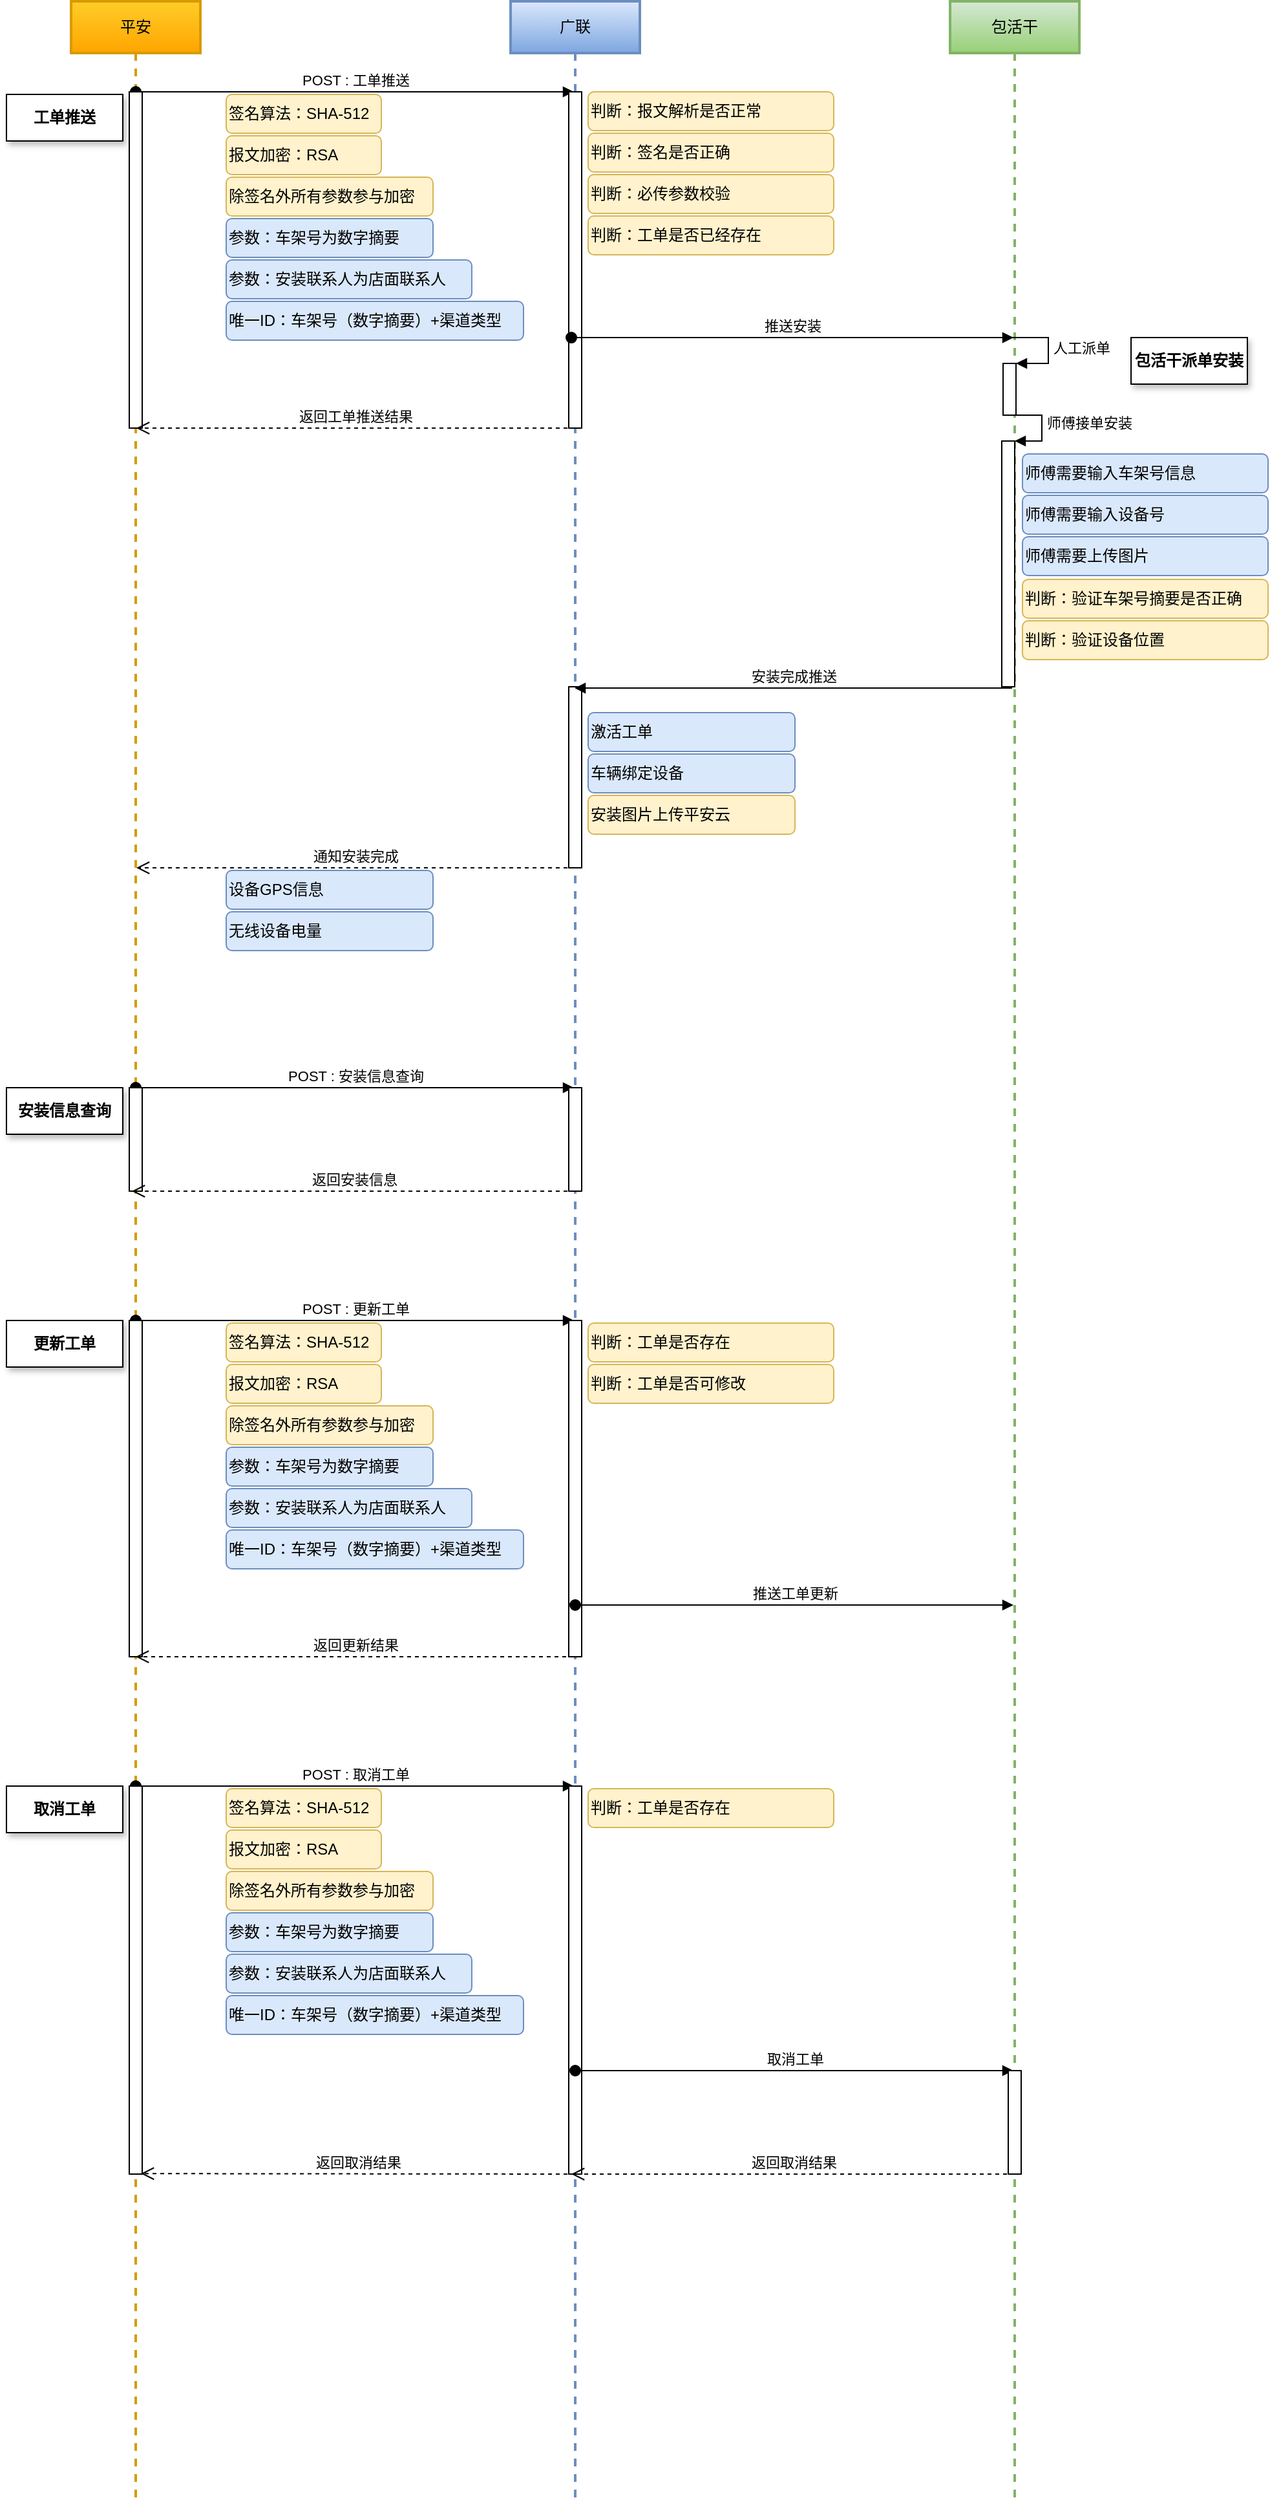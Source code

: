 <mxfile version="14.7.2" type="github">
  <diagram id="0" name="Page-1">
    <mxGraphModel dx="942" dy="572" grid="1" gridSize="10" guides="1" tooltips="1" connect="1" arrows="1" fold="0" page="1" pageScale="1" pageWidth="826" pageHeight="1169" background="none" math="1" shadow="0">
      <root>
        <mxCell id="0" />
        <mxCell id="1" parent="0" />
        <mxCell id="PKEPj2NAEDAo1NqbGAmX-19" value="平安" style="shape=umlLifeline;perimeter=lifelinePerimeter;whiteSpace=wrap;html=1;container=1;collapsible=0;recursiveResize=0;outlineConnect=0;fillColor=#ffcd28;strokeColor=#d79b00;gradientColor=#ffa500;strokeWidth=2;" vertex="1" parent="1">
          <mxGeometry x="90" y="110" width="100" height="1930" as="geometry" />
        </mxCell>
        <mxCell id="PKEPj2NAEDAo1NqbGAmX-24" value="POST : 工单推送" style="html=1;verticalAlign=bottom;startArrow=oval;startFill=1;endArrow=block;startSize=8;" edge="1" parent="PKEPj2NAEDAo1NqbGAmX-19" target="PKEPj2NAEDAo1NqbGAmX-22">
          <mxGeometry width="60" relative="1" as="geometry">
            <mxPoint x="50" y="70" as="sourcePoint" />
            <mxPoint x="110" y="70" as="targetPoint" />
          </mxGeometry>
        </mxCell>
        <mxCell id="PKEPj2NAEDAo1NqbGAmX-74" value="POST : 安装信息查询" style="html=1;verticalAlign=bottom;startArrow=oval;startFill=1;endArrow=block;startSize=8;" edge="1" parent="PKEPj2NAEDAo1NqbGAmX-19">
          <mxGeometry width="60" relative="1" as="geometry">
            <mxPoint x="50" y="840" as="sourcePoint" />
            <mxPoint x="389" y="840" as="targetPoint" />
          </mxGeometry>
        </mxCell>
        <mxCell id="PKEPj2NAEDAo1NqbGAmX-77" value="POST : 更新工单" style="html=1;verticalAlign=bottom;startArrow=oval;startFill=1;endArrow=block;startSize=8;" edge="1" parent="PKEPj2NAEDAo1NqbGAmX-19">
          <mxGeometry width="60" relative="1" as="geometry">
            <mxPoint x="50" y="1020" as="sourcePoint" />
            <mxPoint x="389" y="1020" as="targetPoint" />
          </mxGeometry>
        </mxCell>
        <mxCell id="PKEPj2NAEDAo1NqbGAmX-92" value="POST : 取消工单" style="html=1;verticalAlign=bottom;startArrow=oval;startFill=1;endArrow=block;startSize=8;" edge="1" parent="PKEPj2NAEDAo1NqbGAmX-19">
          <mxGeometry width="60" relative="1" as="geometry">
            <mxPoint x="50" y="1380" as="sourcePoint" />
            <mxPoint x="389" y="1380" as="targetPoint" />
          </mxGeometry>
        </mxCell>
        <mxCell id="PKEPj2NAEDAo1NqbGAmX-105" value="" style="html=1;points=[];perimeter=orthogonalPerimeter;shadow=0;strokeWidth=1;align=center;" vertex="1" parent="PKEPj2NAEDAo1NqbGAmX-19">
          <mxGeometry x="45" y="70" width="10" height="260" as="geometry" />
        </mxCell>
        <mxCell id="PKEPj2NAEDAo1NqbGAmX-106" value="" style="html=1;points=[];perimeter=orthogonalPerimeter;shadow=0;strokeWidth=1;align=center;" vertex="1" parent="PKEPj2NAEDAo1NqbGAmX-19">
          <mxGeometry x="45" y="840" width="10" height="80" as="geometry" />
        </mxCell>
        <mxCell id="PKEPj2NAEDAo1NqbGAmX-107" value="" style="html=1;points=[];perimeter=orthogonalPerimeter;shadow=0;strokeWidth=1;align=center;" vertex="1" parent="PKEPj2NAEDAo1NqbGAmX-19">
          <mxGeometry x="45" y="1020" width="10" height="260" as="geometry" />
        </mxCell>
        <mxCell id="PKEPj2NAEDAo1NqbGAmX-108" value="" style="html=1;points=[];perimeter=orthogonalPerimeter;shadow=0;strokeWidth=1;align=center;" vertex="1" parent="PKEPj2NAEDAo1NqbGAmX-19">
          <mxGeometry x="45" y="1380" width="10" height="300" as="geometry" />
        </mxCell>
        <mxCell id="PKEPj2NAEDAo1NqbGAmX-22" value="广联" style="shape=umlLifeline;perimeter=lifelinePerimeter;whiteSpace=wrap;html=1;container=1;collapsible=0;recursiveResize=0;outlineConnect=0;fillColor=#dae8fc;strokeColor=#6c8ebf;gradientColor=#7ea6e0;strokeWidth=2;" vertex="1" parent="1">
          <mxGeometry x="430" y="110" width="100" height="1930" as="geometry" />
        </mxCell>
        <mxCell id="PKEPj2NAEDAo1NqbGAmX-33" value="" style="html=1;points=[];perimeter=orthogonalPerimeter;align=left;" vertex="1" parent="PKEPj2NAEDAo1NqbGAmX-22">
          <mxGeometry x="45" y="70" width="10" height="260" as="geometry" />
        </mxCell>
        <mxCell id="PKEPj2NAEDAo1NqbGAmX-64" value="" style="html=1;points=[];perimeter=orthogonalPerimeter;align=left;" vertex="1" parent="PKEPj2NAEDAo1NqbGAmX-22">
          <mxGeometry x="45" y="530" width="10" height="140" as="geometry" />
        </mxCell>
        <mxCell id="PKEPj2NAEDAo1NqbGAmX-85" value="" style="html=1;points=[];perimeter=orthogonalPerimeter;shadow=0;strokeWidth=1;align=center;" vertex="1" parent="PKEPj2NAEDAo1NqbGAmX-22">
          <mxGeometry x="45" y="1020" width="10" height="260" as="geometry" />
        </mxCell>
        <mxCell id="PKEPj2NAEDAo1NqbGAmX-89" value="推送工单更新" style="html=1;verticalAlign=bottom;startArrow=oval;startFill=1;endArrow=block;startSize=8;" edge="1" parent="PKEPj2NAEDAo1NqbGAmX-22">
          <mxGeometry width="60" relative="1" as="geometry">
            <mxPoint x="50" y="1240" as="sourcePoint" />
            <mxPoint x="389" y="1240" as="targetPoint" />
          </mxGeometry>
        </mxCell>
        <mxCell id="PKEPj2NAEDAo1NqbGAmX-99" value="" style="html=1;points=[];perimeter=orthogonalPerimeter;shadow=0;strokeWidth=1;align=center;" vertex="1" parent="PKEPj2NAEDAo1NqbGAmX-22">
          <mxGeometry x="45" y="1380" width="10" height="300" as="geometry" />
        </mxCell>
        <mxCell id="PKEPj2NAEDAo1NqbGAmX-101" value="取消工单" style="html=1;verticalAlign=bottom;startArrow=oval;startFill=1;endArrow=block;startSize=8;" edge="1" parent="PKEPj2NAEDAo1NqbGAmX-22">
          <mxGeometry width="60" relative="1" as="geometry">
            <mxPoint x="50" y="1600" as="sourcePoint" />
            <mxPoint x="389" y="1600" as="targetPoint" />
          </mxGeometry>
        </mxCell>
        <mxCell id="PKEPj2NAEDAo1NqbGAmX-23" value="包活干" style="shape=umlLifeline;perimeter=lifelinePerimeter;whiteSpace=wrap;html=1;container=1;collapsible=0;recursiveResize=0;outlineConnect=0;fillColor=#d5e8d4;strokeColor=#82b366;gradientColor=#97d077;strokeWidth=2;" vertex="1" parent="1">
          <mxGeometry x="770" y="110" width="100" height="1930" as="geometry" />
        </mxCell>
        <mxCell id="PKEPj2NAEDAo1NqbGAmX-56" value="" style="html=1;points=[];perimeter=orthogonalPerimeter;align=left;" vertex="1" parent="PKEPj2NAEDAo1NqbGAmX-23">
          <mxGeometry x="40" y="340" width="10" height="190" as="geometry" />
        </mxCell>
        <mxCell id="PKEPj2NAEDAo1NqbGAmX-57" value="师傅接单安装" style="edgeStyle=orthogonalEdgeStyle;html=1;align=left;spacingLeft=2;endArrow=block;rounded=0;entryX=1;entryY=0;" edge="1" target="PKEPj2NAEDAo1NqbGAmX-56" parent="PKEPj2NAEDAo1NqbGAmX-23">
          <mxGeometry relative="1" as="geometry">
            <mxPoint x="41" y="320" as="sourcePoint" />
            <Array as="points">
              <mxPoint x="71" y="320" />
            </Array>
          </mxGeometry>
        </mxCell>
        <mxCell id="PKEPj2NAEDAo1NqbGAmX-102" value="" style="html=1;points=[];perimeter=orthogonalPerimeter;shadow=0;strokeWidth=1;align=center;" vertex="1" parent="PKEPj2NAEDAo1NqbGAmX-23">
          <mxGeometry x="45" y="1600" width="10" height="80" as="geometry" />
        </mxCell>
        <mxCell id="PKEPj2NAEDAo1NqbGAmX-27" value="签名算法：SHA-512" style="rounded=1;whiteSpace=wrap;html=1;fillColor=#fff2cc;strokeColor=#d6b656;align=left;" vertex="1" parent="1">
          <mxGeometry x="210" y="182" width="120" height="30" as="geometry" />
        </mxCell>
        <mxCell id="PKEPj2NAEDAo1NqbGAmX-28" value="报文加密：RSA" style="rounded=1;whiteSpace=wrap;html=1;fillColor=#fff2cc;strokeColor=#d6b656;align=left;" vertex="1" parent="1">
          <mxGeometry x="210" y="214" width="120" height="30" as="geometry" />
        </mxCell>
        <mxCell id="PKEPj2NAEDAo1NqbGAmX-29" value="除签名外所有参数参与加密" style="rounded=1;whiteSpace=wrap;html=1;fillColor=#fff2cc;strokeColor=#d6b656;align=left;" vertex="1" parent="1">
          <mxGeometry x="210" y="246" width="160" height="30" as="geometry" />
        </mxCell>
        <mxCell id="PKEPj2NAEDAo1NqbGAmX-30" value="参数：车架号为数字摘要" style="rounded=1;whiteSpace=wrap;html=1;fillColor=#dae8fc;strokeColor=#6c8ebf;align=left;" vertex="1" parent="1">
          <mxGeometry x="210" y="278" width="160" height="30" as="geometry" />
        </mxCell>
        <mxCell id="PKEPj2NAEDAo1NqbGAmX-31" value="参数：安装联系人为店面联系人" style="rounded=1;whiteSpace=wrap;html=1;fillColor=#dae8fc;strokeColor=#6c8ebf;align=left;" vertex="1" parent="1">
          <mxGeometry x="210" y="310" width="190" height="30" as="geometry" />
        </mxCell>
        <mxCell id="PKEPj2NAEDAo1NqbGAmX-32" value="唯一ID：车架号（数字摘要）+渠道类型" style="rounded=1;whiteSpace=wrap;html=1;fillColor=#dae8fc;strokeColor=#6c8ebf;align=left;" vertex="1" parent="1">
          <mxGeometry x="210" y="342" width="230" height="30" as="geometry" />
        </mxCell>
        <mxCell id="PKEPj2NAEDAo1NqbGAmX-34" value="推送安装" style="html=1;verticalAlign=bottom;startArrow=oval;startFill=1;endArrow=block;startSize=8;exitX=0.2;exitY=0.731;exitDx=0;exitDy=0;exitPerimeter=0;" edge="1" parent="1" source="PKEPj2NAEDAo1NqbGAmX-33" target="PKEPj2NAEDAo1NqbGAmX-23">
          <mxGeometry width="60" relative="1" as="geometry">
            <mxPoint x="480" y="260" as="sourcePoint" />
            <mxPoint x="540" y="260" as="targetPoint" />
          </mxGeometry>
        </mxCell>
        <mxCell id="PKEPj2NAEDAo1NqbGAmX-35" value="返回工单推送结果" style="html=1;verticalAlign=bottom;endArrow=open;dashed=1;endSize=8;" edge="1" parent="1" target="PKEPj2NAEDAo1NqbGAmX-19">
          <mxGeometry relative="1" as="geometry">
            <mxPoint x="480" y="440" as="sourcePoint" />
            <mxPoint x="400" y="440" as="targetPoint" />
          </mxGeometry>
        </mxCell>
        <mxCell id="PKEPj2NAEDAo1NqbGAmX-37" value="判断：报文解析是否正常" style="rounded=1;whiteSpace=wrap;html=1;fillColor=#fff2cc;strokeColor=#d6b656;align=left;" vertex="1" parent="1">
          <mxGeometry x="490" y="180" width="190" height="30" as="geometry" />
        </mxCell>
        <mxCell id="PKEPj2NAEDAo1NqbGAmX-38" value="判断：签名是否正确" style="rounded=1;whiteSpace=wrap;html=1;fillColor=#fff2cc;strokeColor=#d6b656;align=left;" vertex="1" parent="1">
          <mxGeometry x="490" y="212" width="190" height="30" as="geometry" />
        </mxCell>
        <mxCell id="PKEPj2NAEDAo1NqbGAmX-39" value="判断：必传参数校验" style="rounded=1;whiteSpace=wrap;html=1;fillColor=#fff2cc;strokeColor=#d6b656;align=left;" vertex="1" parent="1">
          <mxGeometry x="490" y="244" width="190" height="30" as="geometry" />
        </mxCell>
        <mxCell id="PKEPj2NAEDAo1NqbGAmX-40" value="判断：工单是否已经存在" style="rounded=1;whiteSpace=wrap;html=1;fillColor=#fff2cc;strokeColor=#d6b656;align=left;" vertex="1" parent="1">
          <mxGeometry x="490" y="276" width="190" height="30" as="geometry" />
        </mxCell>
        <mxCell id="PKEPj2NAEDAo1NqbGAmX-52" value="" style="html=1;points=[];perimeter=orthogonalPerimeter;align=left;" vertex="1" parent="1">
          <mxGeometry x="811" y="390" width="10" height="40" as="geometry" />
        </mxCell>
        <mxCell id="PKEPj2NAEDAo1NqbGAmX-53" value="人工派单" style="edgeStyle=orthogonalEdgeStyle;html=1;align=left;spacingLeft=2;endArrow=block;rounded=0;entryX=1;entryY=0;" edge="1" target="PKEPj2NAEDAo1NqbGAmX-52" parent="1">
          <mxGeometry relative="1" as="geometry">
            <mxPoint x="816" y="370" as="sourcePoint" />
            <Array as="points">
              <mxPoint x="846" y="370" />
            </Array>
          </mxGeometry>
        </mxCell>
        <mxCell id="PKEPj2NAEDAo1NqbGAmX-58" value="师傅需要输入车架号信息" style="rounded=1;whiteSpace=wrap;html=1;fillColor=#dae8fc;strokeColor=#6c8ebf;align=left;" vertex="1" parent="1">
          <mxGeometry x="826" y="460" width="190" height="30" as="geometry" />
        </mxCell>
        <mxCell id="PKEPj2NAEDAo1NqbGAmX-59" value="师傅需要输入设备号" style="rounded=1;whiteSpace=wrap;html=1;fillColor=#dae8fc;strokeColor=#6c8ebf;align=left;" vertex="1" parent="1">
          <mxGeometry x="826" y="492" width="190" height="30" as="geometry" />
        </mxCell>
        <mxCell id="PKEPj2NAEDAo1NqbGAmX-60" value="师傅需要上传图片" style="rounded=1;whiteSpace=wrap;html=1;fillColor=#dae8fc;strokeColor=#6c8ebf;align=left;" vertex="1" parent="1">
          <mxGeometry x="826" y="524" width="190" height="30" as="geometry" />
        </mxCell>
        <mxCell id="PKEPj2NAEDAo1NqbGAmX-61" value="判断：验证车架号摘要是否正确" style="rounded=1;whiteSpace=wrap;html=1;fillColor=#fff2cc;strokeColor=#d6b656;align=left;" vertex="1" parent="1">
          <mxGeometry x="826" y="557" width="190" height="30" as="geometry" />
        </mxCell>
        <mxCell id="PKEPj2NAEDAo1NqbGAmX-62" value="判断：验证设备位置" style="rounded=1;whiteSpace=wrap;html=1;fillColor=#fff2cc;strokeColor=#d6b656;align=left;" vertex="1" parent="1">
          <mxGeometry x="826" y="589" width="190" height="30" as="geometry" />
        </mxCell>
        <mxCell id="PKEPj2NAEDAo1NqbGAmX-63" value="安装完成推送" style="html=1;verticalAlign=bottom;endArrow=block;exitX=0.8;exitY=1.016;exitDx=0;exitDy=0;exitPerimeter=0;" edge="1" parent="1">
          <mxGeometry width="80" relative="1" as="geometry">
            <mxPoint x="818" y="641.04" as="sourcePoint" />
            <mxPoint x="479.5" y="641.04" as="targetPoint" />
          </mxGeometry>
        </mxCell>
        <mxCell id="PKEPj2NAEDAo1NqbGAmX-65" value="激活工单" style="rounded=1;whiteSpace=wrap;html=1;fillColor=#dae8fc;strokeColor=#6c8ebf;align=left;" vertex="1" parent="1">
          <mxGeometry x="490" y="660" width="160" height="30" as="geometry" />
        </mxCell>
        <mxCell id="PKEPj2NAEDAo1NqbGAmX-66" value="车辆绑定设备" style="rounded=1;whiteSpace=wrap;html=1;fillColor=#dae8fc;strokeColor=#6c8ebf;align=left;" vertex="1" parent="1">
          <mxGeometry x="490" y="692" width="160" height="30" as="geometry" />
        </mxCell>
        <mxCell id="PKEPj2NAEDAo1NqbGAmX-67" value="安装图片上传平安云" style="rounded=1;whiteSpace=wrap;html=1;fillColor=#fff2cc;strokeColor=#d6b656;align=left;" vertex="1" parent="1">
          <mxGeometry x="490" y="724" width="160" height="30" as="geometry" />
        </mxCell>
        <mxCell id="PKEPj2NAEDAo1NqbGAmX-68" value="通知安装完成" style="html=1;verticalAlign=bottom;endArrow=open;dashed=1;endSize=8;" edge="1" parent="1" target="PKEPj2NAEDAo1NqbGAmX-19">
          <mxGeometry relative="1" as="geometry">
            <mxPoint x="480" y="780" as="sourcePoint" />
            <mxPoint x="400" y="780" as="targetPoint" />
          </mxGeometry>
        </mxCell>
        <mxCell id="PKEPj2NAEDAo1NqbGAmX-69" value="" style="html=1;points=[];perimeter=orthogonalPerimeter;align=left;" vertex="1" parent="1">
          <mxGeometry x="475" y="950" width="10" height="80" as="geometry" />
        </mxCell>
        <mxCell id="PKEPj2NAEDAo1NqbGAmX-72" value="工单推送" style="rounded=0;whiteSpace=wrap;html=1;align=center;fontStyle=1;shadow=1;" vertex="1" parent="1">
          <mxGeometry x="40" y="182" width="90" height="36" as="geometry" />
        </mxCell>
        <mxCell id="PKEPj2NAEDAo1NqbGAmX-73" value="安装信息查询" style="rounded=0;whiteSpace=wrap;html=1;align=center;fontStyle=1;shadow=1;" vertex="1" parent="1">
          <mxGeometry x="40" y="950" width="90" height="36" as="geometry" />
        </mxCell>
        <mxCell id="PKEPj2NAEDAo1NqbGAmX-75" value="返回安装信息" style="html=1;verticalAlign=bottom;endArrow=open;dashed=1;endSize=8;" edge="1" parent="1">
          <mxGeometry relative="1" as="geometry">
            <mxPoint x="480" y="1030" as="sourcePoint" />
            <mxPoint x="137" y="1030" as="targetPoint" />
          </mxGeometry>
        </mxCell>
        <mxCell id="PKEPj2NAEDAo1NqbGAmX-76" value="更新工单" style="rounded=0;whiteSpace=wrap;html=1;align=center;fontStyle=1;shadow=1;" vertex="1" parent="1">
          <mxGeometry x="40" y="1130" width="90" height="36" as="geometry" />
        </mxCell>
        <mxCell id="PKEPj2NAEDAo1NqbGAmX-78" value="签名算法：SHA-512" style="rounded=1;whiteSpace=wrap;html=1;fillColor=#fff2cc;strokeColor=#d6b656;align=left;" vertex="1" parent="1">
          <mxGeometry x="210" y="1132" width="120" height="30" as="geometry" />
        </mxCell>
        <mxCell id="PKEPj2NAEDAo1NqbGAmX-79" value="报文加密：RSA" style="rounded=1;whiteSpace=wrap;html=1;fillColor=#fff2cc;strokeColor=#d6b656;align=left;" vertex="1" parent="1">
          <mxGeometry x="210" y="1164" width="120" height="30" as="geometry" />
        </mxCell>
        <mxCell id="PKEPj2NAEDAo1NqbGAmX-80" value="除签名外所有参数参与加密" style="rounded=1;whiteSpace=wrap;html=1;fillColor=#fff2cc;strokeColor=#d6b656;align=left;" vertex="1" parent="1">
          <mxGeometry x="210" y="1196" width="160" height="30" as="geometry" />
        </mxCell>
        <mxCell id="PKEPj2NAEDAo1NqbGAmX-81" value="参数：车架号为数字摘要" style="rounded=1;whiteSpace=wrap;html=1;fillColor=#dae8fc;strokeColor=#6c8ebf;align=left;" vertex="1" parent="1">
          <mxGeometry x="210" y="1228" width="160" height="30" as="geometry" />
        </mxCell>
        <mxCell id="PKEPj2NAEDAo1NqbGAmX-82" value="参数：安装联系人为店面联系人" style="rounded=1;whiteSpace=wrap;html=1;fillColor=#dae8fc;strokeColor=#6c8ebf;align=left;" vertex="1" parent="1">
          <mxGeometry x="210" y="1260" width="190" height="30" as="geometry" />
        </mxCell>
        <mxCell id="PKEPj2NAEDAo1NqbGAmX-83" value="唯一ID：车架号（数字摘要）+渠道类型" style="rounded=1;whiteSpace=wrap;html=1;fillColor=#dae8fc;strokeColor=#6c8ebf;align=left;" vertex="1" parent="1">
          <mxGeometry x="210" y="1292" width="230" height="30" as="geometry" />
        </mxCell>
        <mxCell id="PKEPj2NAEDAo1NqbGAmX-86" value="返回更新结果" style="html=1;verticalAlign=bottom;endArrow=open;dashed=1;endSize=8;" edge="1" parent="1">
          <mxGeometry relative="1" as="geometry">
            <mxPoint x="479" y="1390" as="sourcePoint" />
            <mxPoint x="140" y="1390" as="targetPoint" />
          </mxGeometry>
        </mxCell>
        <mxCell id="PKEPj2NAEDAo1NqbGAmX-87" value="判断：工单是否存在" style="rounded=1;whiteSpace=wrap;html=1;fillColor=#fff2cc;strokeColor=#d6b656;align=left;" vertex="1" parent="1">
          <mxGeometry x="490" y="1132" width="190" height="30" as="geometry" />
        </mxCell>
        <mxCell id="PKEPj2NAEDAo1NqbGAmX-88" value="判断：工单是否可修改" style="rounded=1;whiteSpace=wrap;html=1;fillColor=#fff2cc;strokeColor=#d6b656;align=left;" vertex="1" parent="1">
          <mxGeometry x="490" y="1164" width="190" height="30" as="geometry" />
        </mxCell>
        <mxCell id="PKEPj2NAEDAo1NqbGAmX-90" value="包活干派单安装" style="rounded=0;whiteSpace=wrap;html=1;align=center;fontStyle=1;shadow=1;" vertex="1" parent="1">
          <mxGeometry x="910" y="370" width="90" height="36" as="geometry" />
        </mxCell>
        <mxCell id="PKEPj2NAEDAo1NqbGAmX-91" value="取消工单" style="rounded=0;whiteSpace=wrap;html=1;align=center;fontStyle=1;shadow=1;" vertex="1" parent="1">
          <mxGeometry x="40" y="1490" width="90" height="36" as="geometry" />
        </mxCell>
        <mxCell id="PKEPj2NAEDAo1NqbGAmX-93" value="签名算法：SHA-512" style="rounded=1;whiteSpace=wrap;html=1;fillColor=#fff2cc;strokeColor=#d6b656;align=left;" vertex="1" parent="1">
          <mxGeometry x="210" y="1492" width="120" height="30" as="geometry" />
        </mxCell>
        <mxCell id="PKEPj2NAEDAo1NqbGAmX-94" value="报文加密：RSA" style="rounded=1;whiteSpace=wrap;html=1;fillColor=#fff2cc;strokeColor=#d6b656;align=left;" vertex="1" parent="1">
          <mxGeometry x="210" y="1524" width="120" height="30" as="geometry" />
        </mxCell>
        <mxCell id="PKEPj2NAEDAo1NqbGAmX-95" value="除签名外所有参数参与加密" style="rounded=1;whiteSpace=wrap;html=1;fillColor=#fff2cc;strokeColor=#d6b656;align=left;" vertex="1" parent="1">
          <mxGeometry x="210" y="1556" width="160" height="30" as="geometry" />
        </mxCell>
        <mxCell id="PKEPj2NAEDAo1NqbGAmX-96" value="参数：车架号为数字摘要" style="rounded=1;whiteSpace=wrap;html=1;fillColor=#dae8fc;strokeColor=#6c8ebf;align=left;" vertex="1" parent="1">
          <mxGeometry x="210" y="1588" width="160" height="30" as="geometry" />
        </mxCell>
        <mxCell id="PKEPj2NAEDAo1NqbGAmX-97" value="参数：安装联系人为店面联系人" style="rounded=1;whiteSpace=wrap;html=1;fillColor=#dae8fc;strokeColor=#6c8ebf;align=left;" vertex="1" parent="1">
          <mxGeometry x="210" y="1620" width="190" height="30" as="geometry" />
        </mxCell>
        <mxCell id="PKEPj2NAEDAo1NqbGAmX-98" value="唯一ID：车架号（数字摘要）+渠道类型" style="rounded=1;whiteSpace=wrap;html=1;fillColor=#dae8fc;strokeColor=#6c8ebf;align=left;" vertex="1" parent="1">
          <mxGeometry x="210" y="1652" width="230" height="30" as="geometry" />
        </mxCell>
        <mxCell id="PKEPj2NAEDAo1NqbGAmX-100" value="判断：工单是否存在" style="rounded=1;whiteSpace=wrap;html=1;fillColor=#fff2cc;strokeColor=#d6b656;align=left;" vertex="1" parent="1">
          <mxGeometry x="490" y="1492" width="190" height="30" as="geometry" />
        </mxCell>
        <mxCell id="PKEPj2NAEDAo1NqbGAmX-103" value="返回取消结果" style="html=1;verticalAlign=bottom;endArrow=open;dashed=1;endSize=8;" edge="1" parent="1">
          <mxGeometry relative="1" as="geometry">
            <mxPoint x="820" y="1790" as="sourcePoint" />
            <mxPoint x="477" y="1790" as="targetPoint" />
          </mxGeometry>
        </mxCell>
        <mxCell id="PKEPj2NAEDAo1NqbGAmX-104" value="返回取消结果" style="html=1;verticalAlign=bottom;endArrow=open;dashed=1;endSize=8;entryX=0.54;entryY=0.834;entryDx=0;entryDy=0;entryPerimeter=0;" edge="1" parent="1">
          <mxGeometry relative="1" as="geometry">
            <mxPoint x="480" y="1790" as="sourcePoint" />
            <mxPoint x="144" y="1789.62" as="targetPoint" />
          </mxGeometry>
        </mxCell>
        <mxCell id="PKEPj2NAEDAo1NqbGAmX-109" value="设备GPS信息" style="rounded=1;whiteSpace=wrap;html=1;fillColor=#dae8fc;strokeColor=#6c8ebf;align=left;" vertex="1" parent="1">
          <mxGeometry x="210" y="782" width="160" height="30" as="geometry" />
        </mxCell>
        <mxCell id="PKEPj2NAEDAo1NqbGAmX-110" value="无线设备电量" style="rounded=1;whiteSpace=wrap;html=1;fillColor=#dae8fc;strokeColor=#6c8ebf;align=left;" vertex="1" parent="1">
          <mxGeometry x="210" y="814" width="160" height="30" as="geometry" />
        </mxCell>
      </root>
    </mxGraphModel>
  </diagram>
</mxfile>
